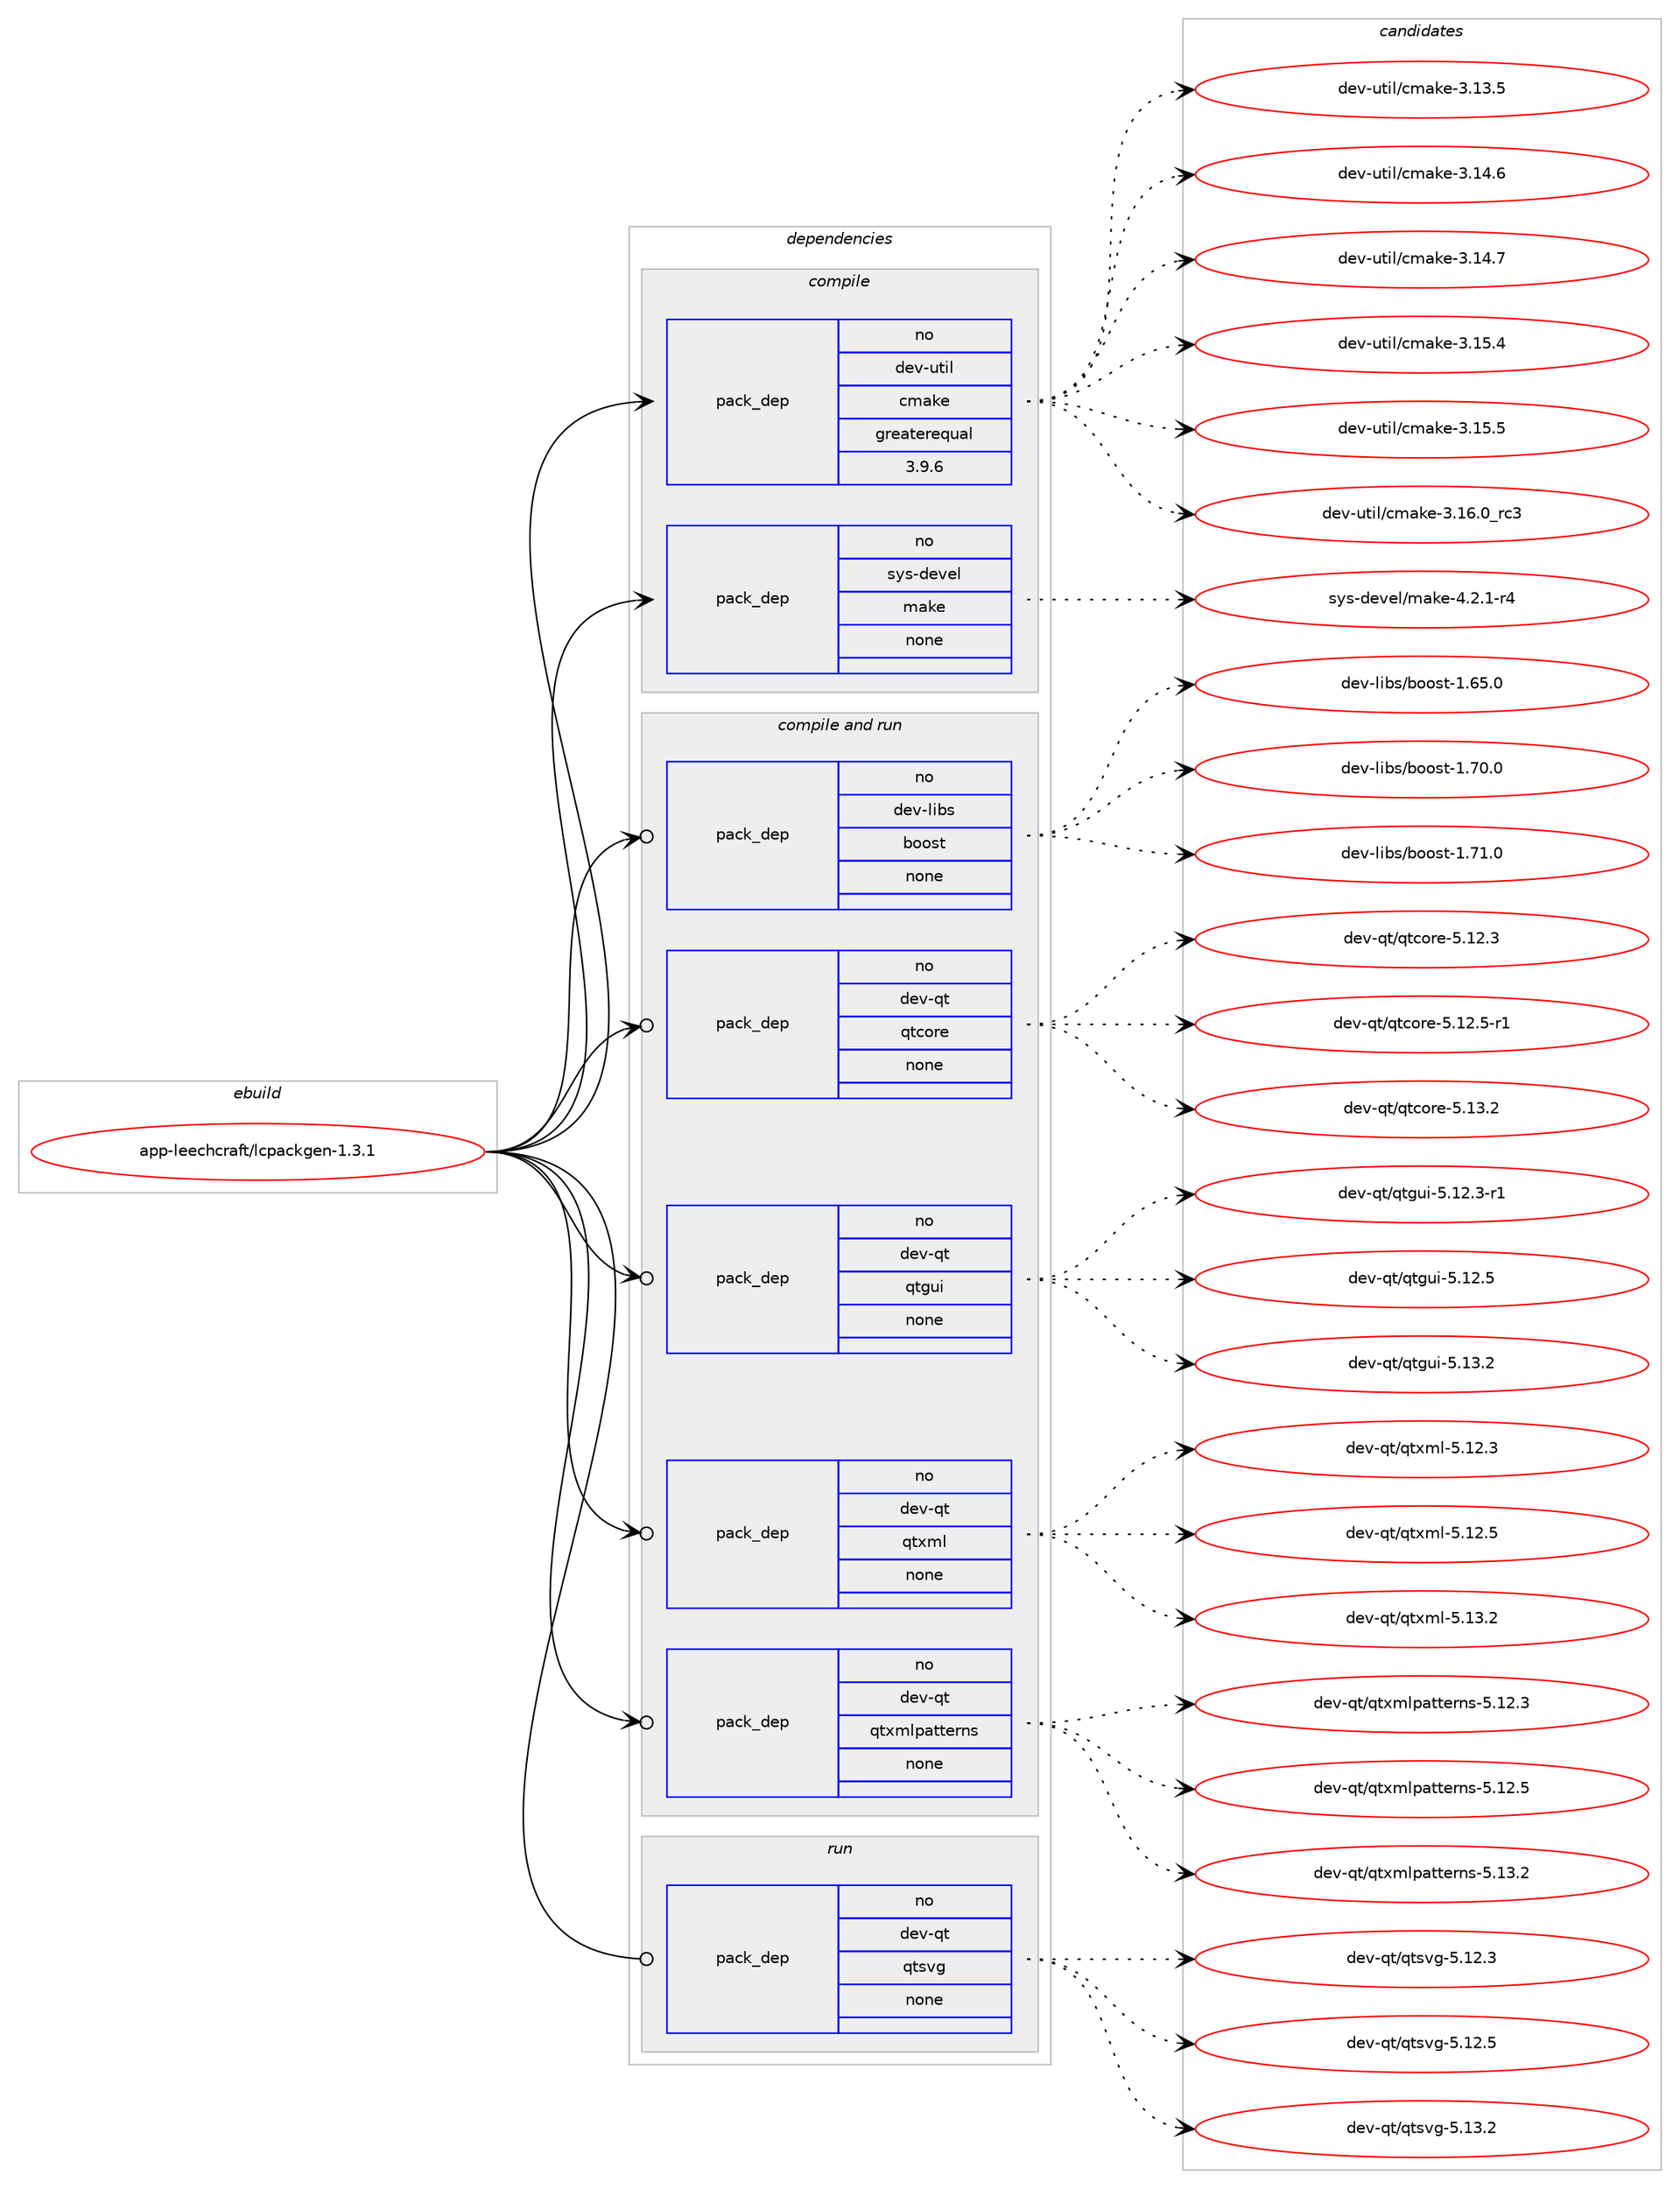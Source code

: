 digraph prolog {

# *************
# Graph options
# *************

newrank=true;
concentrate=true;
compound=true;
graph [rankdir=LR,fontname=Helvetica,fontsize=10,ranksep=1.5];#, ranksep=2.5, nodesep=0.2];
edge  [arrowhead=vee];
node  [fontname=Helvetica,fontsize=10];

# **********
# The ebuild
# **********

subgraph cluster_leftcol {
color=gray;
rank=same;
label=<<i>ebuild</i>>;
id [label="app-leechcraft/lcpackgen-1.3.1", color=red, width=4, href="../app-leechcraft/lcpackgen-1.3.1.svg"];
}

# ****************
# The dependencies
# ****************

subgraph cluster_midcol {
color=gray;
label=<<i>dependencies</i>>;
subgraph cluster_compile {
fillcolor="#eeeeee";
style=filled;
label=<<i>compile</i>>;
subgraph pack369292 {
dependency496900 [label=<<TABLE BORDER="0" CELLBORDER="1" CELLSPACING="0" CELLPADDING="4" WIDTH="220"><TR><TD ROWSPAN="6" CELLPADDING="30">pack_dep</TD></TR><TR><TD WIDTH="110">no</TD></TR><TR><TD>dev-util</TD></TR><TR><TD>cmake</TD></TR><TR><TD>greaterequal</TD></TR><TR><TD>3.9.6</TD></TR></TABLE>>, shape=none, color=blue];
}
id:e -> dependency496900:w [weight=20,style="solid",arrowhead="vee"];
subgraph pack369293 {
dependency496901 [label=<<TABLE BORDER="0" CELLBORDER="1" CELLSPACING="0" CELLPADDING="4" WIDTH="220"><TR><TD ROWSPAN="6" CELLPADDING="30">pack_dep</TD></TR><TR><TD WIDTH="110">no</TD></TR><TR><TD>sys-devel</TD></TR><TR><TD>make</TD></TR><TR><TD>none</TD></TR><TR><TD></TD></TR></TABLE>>, shape=none, color=blue];
}
id:e -> dependency496901:w [weight=20,style="solid",arrowhead="vee"];
}
subgraph cluster_compileandrun {
fillcolor="#eeeeee";
style=filled;
label=<<i>compile and run</i>>;
subgraph pack369294 {
dependency496902 [label=<<TABLE BORDER="0" CELLBORDER="1" CELLSPACING="0" CELLPADDING="4" WIDTH="220"><TR><TD ROWSPAN="6" CELLPADDING="30">pack_dep</TD></TR><TR><TD WIDTH="110">no</TD></TR><TR><TD>dev-libs</TD></TR><TR><TD>boost</TD></TR><TR><TD>none</TD></TR><TR><TD></TD></TR></TABLE>>, shape=none, color=blue];
}
id:e -> dependency496902:w [weight=20,style="solid",arrowhead="odotvee"];
subgraph pack369295 {
dependency496903 [label=<<TABLE BORDER="0" CELLBORDER="1" CELLSPACING="0" CELLPADDING="4" WIDTH="220"><TR><TD ROWSPAN="6" CELLPADDING="30">pack_dep</TD></TR><TR><TD WIDTH="110">no</TD></TR><TR><TD>dev-qt</TD></TR><TR><TD>qtcore</TD></TR><TR><TD>none</TD></TR><TR><TD></TD></TR></TABLE>>, shape=none, color=blue];
}
id:e -> dependency496903:w [weight=20,style="solid",arrowhead="odotvee"];
subgraph pack369296 {
dependency496904 [label=<<TABLE BORDER="0" CELLBORDER="1" CELLSPACING="0" CELLPADDING="4" WIDTH="220"><TR><TD ROWSPAN="6" CELLPADDING="30">pack_dep</TD></TR><TR><TD WIDTH="110">no</TD></TR><TR><TD>dev-qt</TD></TR><TR><TD>qtgui</TD></TR><TR><TD>none</TD></TR><TR><TD></TD></TR></TABLE>>, shape=none, color=blue];
}
id:e -> dependency496904:w [weight=20,style="solid",arrowhead="odotvee"];
subgraph pack369297 {
dependency496905 [label=<<TABLE BORDER="0" CELLBORDER="1" CELLSPACING="0" CELLPADDING="4" WIDTH="220"><TR><TD ROWSPAN="6" CELLPADDING="30">pack_dep</TD></TR><TR><TD WIDTH="110">no</TD></TR><TR><TD>dev-qt</TD></TR><TR><TD>qtxml</TD></TR><TR><TD>none</TD></TR><TR><TD></TD></TR></TABLE>>, shape=none, color=blue];
}
id:e -> dependency496905:w [weight=20,style="solid",arrowhead="odotvee"];
subgraph pack369298 {
dependency496906 [label=<<TABLE BORDER="0" CELLBORDER="1" CELLSPACING="0" CELLPADDING="4" WIDTH="220"><TR><TD ROWSPAN="6" CELLPADDING="30">pack_dep</TD></TR><TR><TD WIDTH="110">no</TD></TR><TR><TD>dev-qt</TD></TR><TR><TD>qtxmlpatterns</TD></TR><TR><TD>none</TD></TR><TR><TD></TD></TR></TABLE>>, shape=none, color=blue];
}
id:e -> dependency496906:w [weight=20,style="solid",arrowhead="odotvee"];
}
subgraph cluster_run {
fillcolor="#eeeeee";
style=filled;
label=<<i>run</i>>;
subgraph pack369299 {
dependency496907 [label=<<TABLE BORDER="0" CELLBORDER="1" CELLSPACING="0" CELLPADDING="4" WIDTH="220"><TR><TD ROWSPAN="6" CELLPADDING="30">pack_dep</TD></TR><TR><TD WIDTH="110">no</TD></TR><TR><TD>dev-qt</TD></TR><TR><TD>qtsvg</TD></TR><TR><TD>none</TD></TR><TR><TD></TD></TR></TABLE>>, shape=none, color=blue];
}
id:e -> dependency496907:w [weight=20,style="solid",arrowhead="odot"];
}
}

# **************
# The candidates
# **************

subgraph cluster_choices {
rank=same;
color=gray;
label=<<i>candidates</i>>;

subgraph choice369292 {
color=black;
nodesep=1;
choice1001011184511711610510847991099710710145514649514653 [label="dev-util/cmake-3.13.5", color=red, width=4,href="../dev-util/cmake-3.13.5.svg"];
choice1001011184511711610510847991099710710145514649524654 [label="dev-util/cmake-3.14.6", color=red, width=4,href="../dev-util/cmake-3.14.6.svg"];
choice1001011184511711610510847991099710710145514649524655 [label="dev-util/cmake-3.14.7", color=red, width=4,href="../dev-util/cmake-3.14.7.svg"];
choice1001011184511711610510847991099710710145514649534652 [label="dev-util/cmake-3.15.4", color=red, width=4,href="../dev-util/cmake-3.15.4.svg"];
choice1001011184511711610510847991099710710145514649534653 [label="dev-util/cmake-3.15.5", color=red, width=4,href="../dev-util/cmake-3.15.5.svg"];
choice1001011184511711610510847991099710710145514649544648951149951 [label="dev-util/cmake-3.16.0_rc3", color=red, width=4,href="../dev-util/cmake-3.16.0_rc3.svg"];
dependency496900:e -> choice1001011184511711610510847991099710710145514649514653:w [style=dotted,weight="100"];
dependency496900:e -> choice1001011184511711610510847991099710710145514649524654:w [style=dotted,weight="100"];
dependency496900:e -> choice1001011184511711610510847991099710710145514649524655:w [style=dotted,weight="100"];
dependency496900:e -> choice1001011184511711610510847991099710710145514649534652:w [style=dotted,weight="100"];
dependency496900:e -> choice1001011184511711610510847991099710710145514649534653:w [style=dotted,weight="100"];
dependency496900:e -> choice1001011184511711610510847991099710710145514649544648951149951:w [style=dotted,weight="100"];
}
subgraph choice369293 {
color=black;
nodesep=1;
choice1151211154510010111810110847109971071014552465046494511452 [label="sys-devel/make-4.2.1-r4", color=red, width=4,href="../sys-devel/make-4.2.1-r4.svg"];
dependency496901:e -> choice1151211154510010111810110847109971071014552465046494511452:w [style=dotted,weight="100"];
}
subgraph choice369294 {
color=black;
nodesep=1;
choice1001011184510810598115479811111111511645494654534648 [label="dev-libs/boost-1.65.0", color=red, width=4,href="../dev-libs/boost-1.65.0.svg"];
choice1001011184510810598115479811111111511645494655484648 [label="dev-libs/boost-1.70.0", color=red, width=4,href="../dev-libs/boost-1.70.0.svg"];
choice1001011184510810598115479811111111511645494655494648 [label="dev-libs/boost-1.71.0", color=red, width=4,href="../dev-libs/boost-1.71.0.svg"];
dependency496902:e -> choice1001011184510810598115479811111111511645494654534648:w [style=dotted,weight="100"];
dependency496902:e -> choice1001011184510810598115479811111111511645494655484648:w [style=dotted,weight="100"];
dependency496902:e -> choice1001011184510810598115479811111111511645494655494648:w [style=dotted,weight="100"];
}
subgraph choice369295 {
color=black;
nodesep=1;
choice10010111845113116471131169911111410145534649504651 [label="dev-qt/qtcore-5.12.3", color=red, width=4,href="../dev-qt/qtcore-5.12.3.svg"];
choice100101118451131164711311699111114101455346495046534511449 [label="dev-qt/qtcore-5.12.5-r1", color=red, width=4,href="../dev-qt/qtcore-5.12.5-r1.svg"];
choice10010111845113116471131169911111410145534649514650 [label="dev-qt/qtcore-5.13.2", color=red, width=4,href="../dev-qt/qtcore-5.13.2.svg"];
dependency496903:e -> choice10010111845113116471131169911111410145534649504651:w [style=dotted,weight="100"];
dependency496903:e -> choice100101118451131164711311699111114101455346495046534511449:w [style=dotted,weight="100"];
dependency496903:e -> choice10010111845113116471131169911111410145534649514650:w [style=dotted,weight="100"];
}
subgraph choice369296 {
color=black;
nodesep=1;
choice1001011184511311647113116103117105455346495046514511449 [label="dev-qt/qtgui-5.12.3-r1", color=red, width=4,href="../dev-qt/qtgui-5.12.3-r1.svg"];
choice100101118451131164711311610311710545534649504653 [label="dev-qt/qtgui-5.12.5", color=red, width=4,href="../dev-qt/qtgui-5.12.5.svg"];
choice100101118451131164711311610311710545534649514650 [label="dev-qt/qtgui-5.13.2", color=red, width=4,href="../dev-qt/qtgui-5.13.2.svg"];
dependency496904:e -> choice1001011184511311647113116103117105455346495046514511449:w [style=dotted,weight="100"];
dependency496904:e -> choice100101118451131164711311610311710545534649504653:w [style=dotted,weight="100"];
dependency496904:e -> choice100101118451131164711311610311710545534649514650:w [style=dotted,weight="100"];
}
subgraph choice369297 {
color=black;
nodesep=1;
choice100101118451131164711311612010910845534649504651 [label="dev-qt/qtxml-5.12.3", color=red, width=4,href="../dev-qt/qtxml-5.12.3.svg"];
choice100101118451131164711311612010910845534649504653 [label="dev-qt/qtxml-5.12.5", color=red, width=4,href="../dev-qt/qtxml-5.12.5.svg"];
choice100101118451131164711311612010910845534649514650 [label="dev-qt/qtxml-5.13.2", color=red, width=4,href="../dev-qt/qtxml-5.13.2.svg"];
dependency496905:e -> choice100101118451131164711311612010910845534649504651:w [style=dotted,weight="100"];
dependency496905:e -> choice100101118451131164711311612010910845534649504653:w [style=dotted,weight="100"];
dependency496905:e -> choice100101118451131164711311612010910845534649514650:w [style=dotted,weight="100"];
}
subgraph choice369298 {
color=black;
nodesep=1;
choice10010111845113116471131161201091081129711611610111411011545534649504651 [label="dev-qt/qtxmlpatterns-5.12.3", color=red, width=4,href="../dev-qt/qtxmlpatterns-5.12.3.svg"];
choice10010111845113116471131161201091081129711611610111411011545534649504653 [label="dev-qt/qtxmlpatterns-5.12.5", color=red, width=4,href="../dev-qt/qtxmlpatterns-5.12.5.svg"];
choice10010111845113116471131161201091081129711611610111411011545534649514650 [label="dev-qt/qtxmlpatterns-5.13.2", color=red, width=4,href="../dev-qt/qtxmlpatterns-5.13.2.svg"];
dependency496906:e -> choice10010111845113116471131161201091081129711611610111411011545534649504651:w [style=dotted,weight="100"];
dependency496906:e -> choice10010111845113116471131161201091081129711611610111411011545534649504653:w [style=dotted,weight="100"];
dependency496906:e -> choice10010111845113116471131161201091081129711611610111411011545534649514650:w [style=dotted,weight="100"];
}
subgraph choice369299 {
color=black;
nodesep=1;
choice100101118451131164711311611511810345534649504651 [label="dev-qt/qtsvg-5.12.3", color=red, width=4,href="../dev-qt/qtsvg-5.12.3.svg"];
choice100101118451131164711311611511810345534649504653 [label="dev-qt/qtsvg-5.12.5", color=red, width=4,href="../dev-qt/qtsvg-5.12.5.svg"];
choice100101118451131164711311611511810345534649514650 [label="dev-qt/qtsvg-5.13.2", color=red, width=4,href="../dev-qt/qtsvg-5.13.2.svg"];
dependency496907:e -> choice100101118451131164711311611511810345534649504651:w [style=dotted,weight="100"];
dependency496907:e -> choice100101118451131164711311611511810345534649504653:w [style=dotted,weight="100"];
dependency496907:e -> choice100101118451131164711311611511810345534649514650:w [style=dotted,weight="100"];
}
}

}
